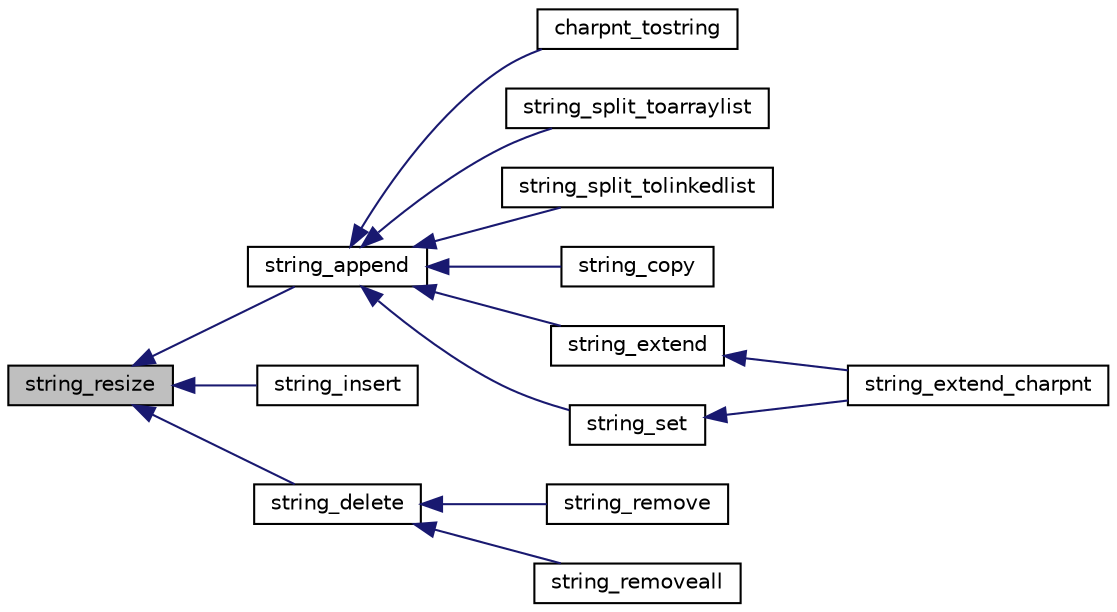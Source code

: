 digraph "string_resize"
{
 // INTERACTIVE_SVG=YES
  edge [fontname="Helvetica",fontsize="10",labelfontname="Helvetica",labelfontsize="10"];
  node [fontname="Helvetica",fontsize="10",shape=record];
  rankdir="LR";
  Node1 [label="string_resize",height=0.2,width=0.4,color="black", fillcolor="grey75", style="filled", fontcolor="black"];
  Node1 -> Node2 [dir="back",color="midnightblue",fontsize="10",style="solid",fontname="Helvetica"];
  Node2 [label="string_append",height=0.2,width=0.4,color="black", fillcolor="white", style="filled",URL="$string_8h.html#a4acd3723240500d90b439dc12661415d"];
  Node2 -> Node3 [dir="back",color="midnightblue",fontsize="10",style="solid",fontname="Helvetica"];
  Node3 [label="charpnt_tostring",height=0.2,width=0.4,color="black", fillcolor="white", style="filled",URL="$conversions_8h.html#a2e02c5260606b2cf7dc793938f1f379a"];
  Node2 -> Node4 [dir="back",color="midnightblue",fontsize="10",style="solid",fontname="Helvetica"];
  Node4 [label="string_split_toarraylist",height=0.2,width=0.4,color="black", fillcolor="white", style="filled",URL="$string_8h.html#ae281e894d91ec18db9b8712d9082d430"];
  Node2 -> Node5 [dir="back",color="midnightblue",fontsize="10",style="solid",fontname="Helvetica"];
  Node5 [label="string_split_tolinkedlist",height=0.2,width=0.4,color="black", fillcolor="white", style="filled",URL="$string_8h.html#a5eefbd3a4e20c4bbaa364a1df17c5b6e"];
  Node2 -> Node6 [dir="back",color="midnightblue",fontsize="10",style="solid",fontname="Helvetica"];
  Node6 [label="string_copy",height=0.2,width=0.4,color="black", fillcolor="white", style="filled",URL="$string_8h.html#adb4a007fb9e300e9e0642354a0ec740b"];
  Node2 -> Node7 [dir="back",color="midnightblue",fontsize="10",style="solid",fontname="Helvetica"];
  Node7 [label="string_extend",height=0.2,width=0.4,color="black", fillcolor="white", style="filled",URL="$string_8h.html#aa6bffdfdeecb595a0e76b3c924e4939b"];
  Node7 -> Node8 [dir="back",color="midnightblue",fontsize="10",style="solid",fontname="Helvetica"];
  Node8 [label="string_extend_charpnt",height=0.2,width=0.4,color="black", fillcolor="white", style="filled",URL="$string_8h.html#a14a252f4a366a55e9ec801d5a5442187"];
  Node2 -> Node9 [dir="back",color="midnightblue",fontsize="10",style="solid",fontname="Helvetica"];
  Node9 [label="string_set",height=0.2,width=0.4,color="black", fillcolor="white", style="filled",URL="$string_8h.html#ab4eb01816fddbfd97d53fb843657098b"];
  Node9 -> Node8 [dir="back",color="midnightblue",fontsize="10",style="solid",fontname="Helvetica"];
  Node1 -> Node10 [dir="back",color="midnightblue",fontsize="10",style="solid",fontname="Helvetica"];
  Node10 [label="string_insert",height=0.2,width=0.4,color="black", fillcolor="white", style="filled",URL="$string_8h.html#a52dff535067f0c0508ca352d4a620229"];
  Node1 -> Node11 [dir="back",color="midnightblue",fontsize="10",style="solid",fontname="Helvetica"];
  Node11 [label="string_delete",height=0.2,width=0.4,color="black", fillcolor="white", style="filled",URL="$string_8h.html#ab9e0f3180d91b62ebb01a63b98f0b6d3"];
  Node11 -> Node12 [dir="back",color="midnightblue",fontsize="10",style="solid",fontname="Helvetica"];
  Node12 [label="string_remove",height=0.2,width=0.4,color="black", fillcolor="white", style="filled",URL="$string_8h.html#aa6656e5f0a11691fde2c5fd54ebb20f0"];
  Node11 -> Node13 [dir="back",color="midnightblue",fontsize="10",style="solid",fontname="Helvetica"];
  Node13 [label="string_removeall",height=0.2,width=0.4,color="black", fillcolor="white", style="filled",URL="$string_8h.html#abc370354e3ce9b95de25c545ae7815b1"];
}
